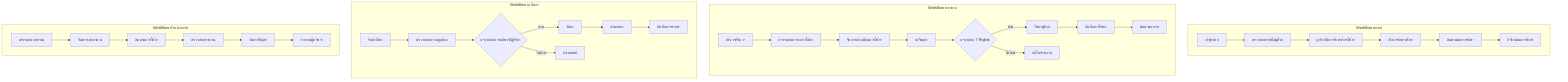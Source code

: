 graph TD
    %% แพทย์
    subgraph "Workflow แพทย์"
        D1[เข้าสู่ระบบ] --> D2[ตรวจสอบรายชื่อผู้ป่วย]
        D2 --> D3[ดูประวัติการรักษา/การให้ยา]
        D3 --> D4[สั่งการรักษา/สั่งยา]
        D4 --> D5[ติดตามผลการรักษา]
        D5 --> D6[ปรับแผนการรักษา]
    end

    %% พยาบาล
    subgraph "Workflow พยาบาล"
        N1[เข้าเวร/รับเวร] --> N2[ตรวจสอบตารางการให้ยา]
        N2 --> N3[รับการแจ้งเตือนการให้ยา]
        N3 --> N4[เตรียมยา]
        N4 --> N5{ตรวจสอบ 7 Rights}
        N5 -->|ผ่าน| N6[ให้ยาผู้ป่วย]
        N5 -->|ไม่ผ่าน| N7[แก้ไข/รายงาน]
        N6 --> N8[บันทึกการให้ยา]
        N8 --> N9[ติดตามอาการ]
    end

    %% เภสัชกร
    subgraph "Workflow เภสัชกร"
        P1[รับคำสั่งยา] --> P2[ตรวจสอบความถูกต้อง]
        P2 --> P3{ตรวจสอบการแพ้ยา/ปฏิกิริยา}
        P3 -->|ผ่าน| P4[จัดยา]
        P3 -->|ไม่ผ่าน| P5[แจ้งแพทย์]
        P4 --> P6[ส่งมอบยา]
        P6 --> P7[บันทึกการจ่ายยา]
    end

    %% หัวหน้าวอร์ด
    subgraph "Workflow หัวหน้าวอร์ด"
        H1[ตรวจสอบภาพรวม] --> H2[จัดตารางพยาบาล]
        H2 --> H3[ติดตามการให้ยา]
        H3 --> H4[ตรวจสอบรายงาน]
        H4 --> H5[จัดการปัญหา]
        H5 --> H6[รายงานผู้บริหาร]
    end